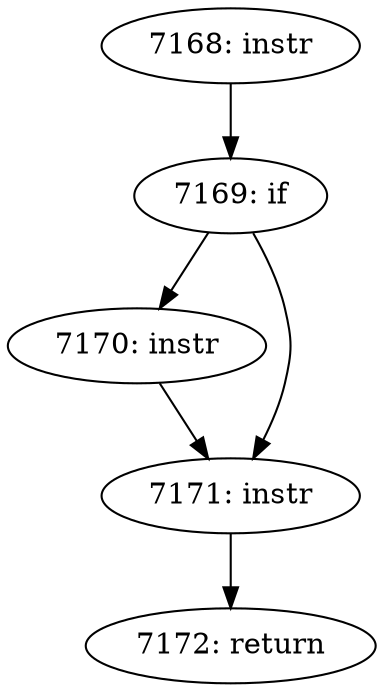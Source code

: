 digraph CFG_tcp_new_space {
7168 [label="7168: instr"]
	7168 -> 7169
7169 [label="7169: if"]
	7169 -> 7170
	7169 -> 7171
7170 [label="7170: instr"]
	7170 -> 7171
7171 [label="7171: instr"]
	7171 -> 7172
7172 [label="7172: return"]
	
}
